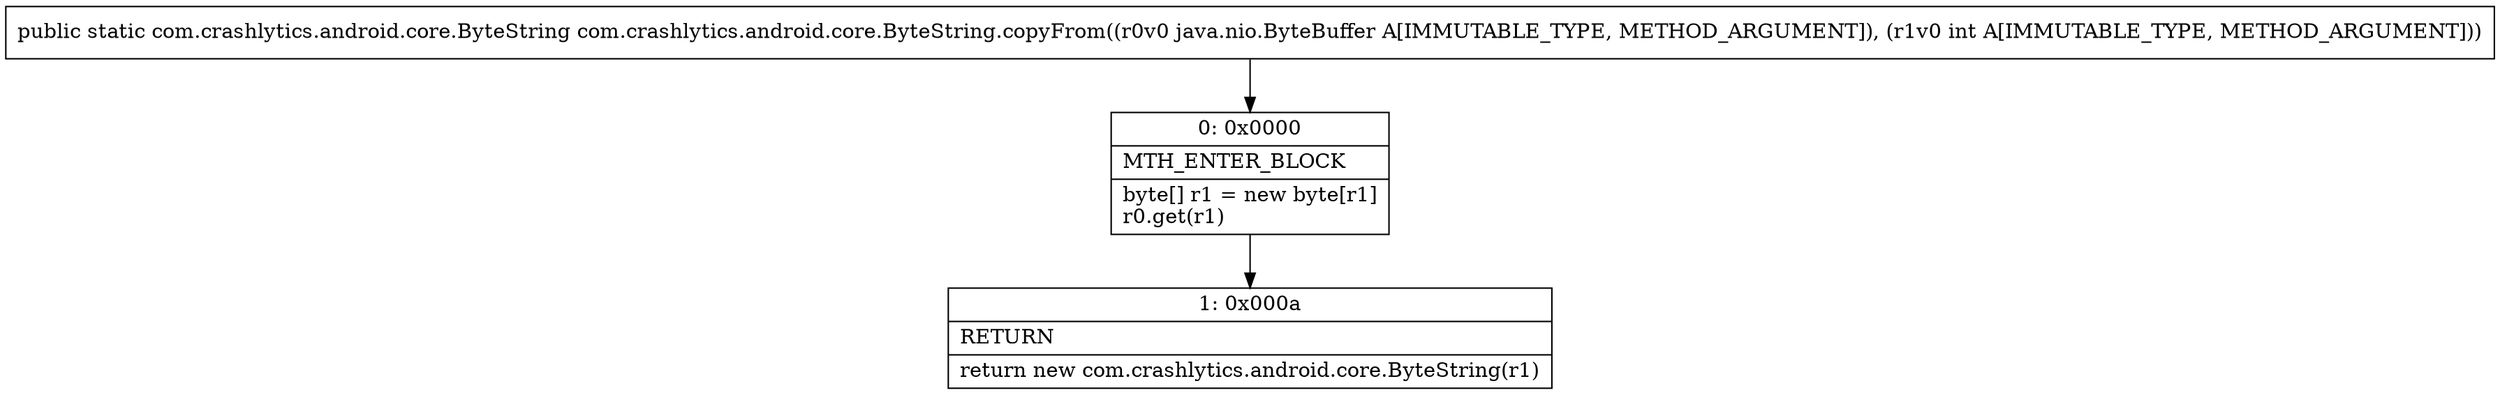 digraph "CFG forcom.crashlytics.android.core.ByteString.copyFrom(Ljava\/nio\/ByteBuffer;I)Lcom\/crashlytics\/android\/core\/ByteString;" {
Node_0 [shape=record,label="{0\:\ 0x0000|MTH_ENTER_BLOCK\l|byte[] r1 = new byte[r1]\lr0.get(r1)\l}"];
Node_1 [shape=record,label="{1\:\ 0x000a|RETURN\l|return new com.crashlytics.android.core.ByteString(r1)\l}"];
MethodNode[shape=record,label="{public static com.crashlytics.android.core.ByteString com.crashlytics.android.core.ByteString.copyFrom((r0v0 java.nio.ByteBuffer A[IMMUTABLE_TYPE, METHOD_ARGUMENT]), (r1v0 int A[IMMUTABLE_TYPE, METHOD_ARGUMENT])) }"];
MethodNode -> Node_0;
Node_0 -> Node_1;
}

